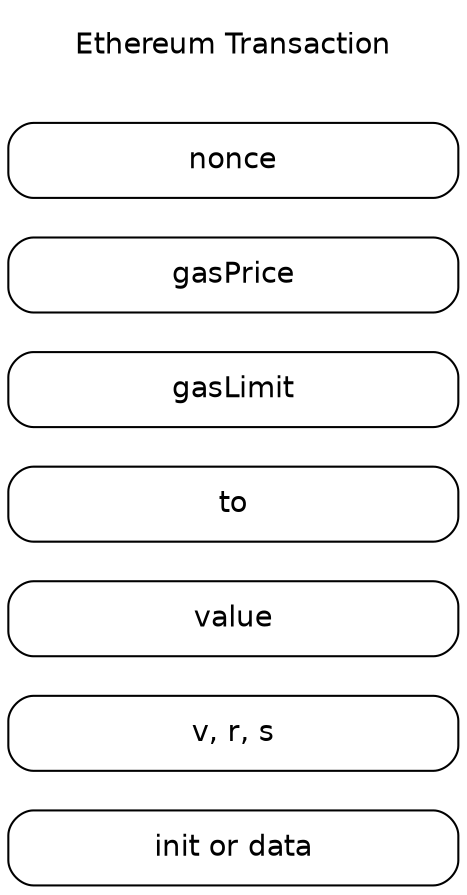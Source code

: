 digraph TXN {
        rankdir="LR";
        node [fontname="Helvetica",width=3];
        init_or_data [shape=Mrecord,label="init or data"]
        vrs [shape=Mrecord,label="v, r, s"]
        value [shape=Mrecord,label="value"]
        to [shape=Mrecord,label="to"]
        gaslimit [shape=Mrecord,label="gasLimit"]
        gasprice [shape=Mrecord,label="gasPrice"]
        nonce [shape=Mrecord,label="nonce"];
        title [shape=none,label="Ethereum Transaction"];
}
